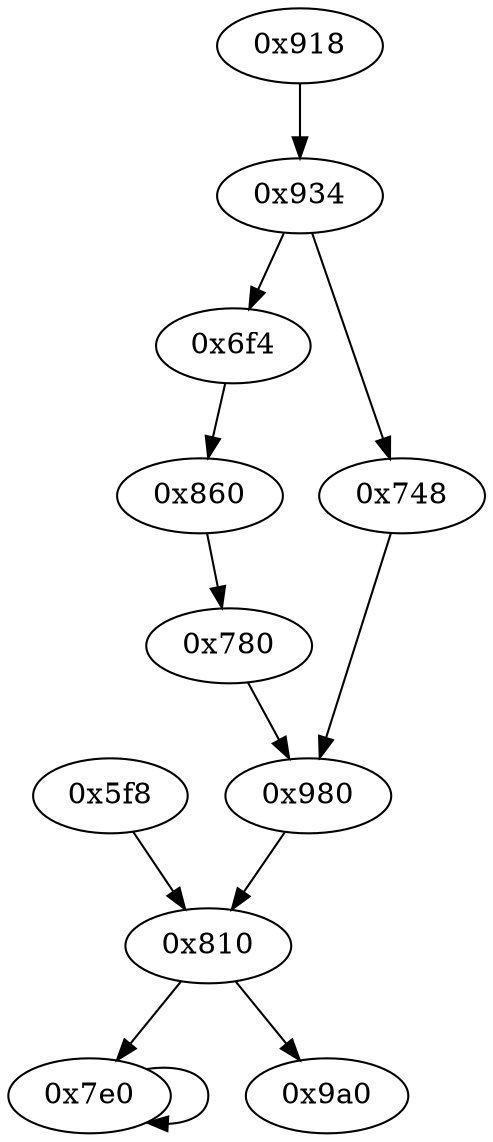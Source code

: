 digraph "" {
	graph ["edge"="{}",
		file="/Users/mark/Documents/deobfus-2019-ccs/ALL-CFG/small-programs/1b-1-2-1-1-gt127-1-0-1/1528_recovered.dot",
		"graph"="{u'file': u'/Users/mark/Documents/deobfus-2019-ccs/ALL-CFG/small-programs/1b-1-2-1-1-gt127-1-0-1/1528_recovered.dot'}",
		"node"="{u'opcode': u''}"
	];
	"0x934"	 [opcode="[u'ldrb', u'ldr', u'ldr', u'cmp', u'mov', u'b']"];
	"0x6f4"	 [opcode="[u'ldr', u'mov', u'cmp', u'mov']"];
	"0x934" -> "0x6f4" [key=0];
"0x748" [opcode="[u'ldr', u'ldr', u'ldr', u'add', u'b']"];
"0x934" -> "0x748" [key=0];
"0x980" [opcode="[u'ldr', u'ldr', u'ldr', u'mov', u'add', u'add', u'sub', u'b']"];
"0x810" [opcode="[u'ldr', u'str', u'str', u'ldr', u'ldrb', u'str', u'ldr', u'ldr', u'ldr', u'ldr', u'cmp', u'mov', u'b']"];
"0x980" -> "0x810" [key=0];
"0x7e0" [opcode="[u'ldr', u'mov', u'cmp', u'mov', u'b']"];
"0x810" -> "0x7e0" [key=0];
"0x9a0" [opcode="[u'ldr', u'ldr', u'add', u'bl', u'mov', u'sub', u'pop']"];
"0x810" -> "0x9a0" [key=0];
"0x780" [opcode="[u'ldr', u'ldr', u'b']"];
"0x780" -> "0x980" [key=0];
"0x918" [opcode="[u'ldr', u'ldr', u'cmp', u'mov', u'mov', u'strb', u'b']"];
"0x918" -> "0x934" [key=0];
"0x7e0" -> "0x7e0" [key=0];
"0x860" [opcode="[u'ldr', u'ldr', u'ldr', u'mul', u'str', u'b']"];
"0x6f4" -> "0x860" [key=0];
"0x748" -> "0x980" [key=0];
"0x860" -> "0x780" [key=0];
"0x5f8" [opcode="[u'push', u'add', u'sub', u'ldr', u'str', u'mov', u'mov', u'ldr', u'ldr', u'sub', u'sub', u'add', u'mul', u'mvn', u'eor', u'and', \
u'ldr', u'mov', u'mov', u'ldr', u'ldr', u'ldr', u'cmp', u'mov', u'str', u'mov', u'orr', u'mov', u'teq', u'mov', u'cmp', u'mov', \
u'mov', u'cmp', u'eor', u'mov', u'strb', u'strb', u'eor', u'and', u'orr', u'ldr', u'mov', u'orr', u'str', u'ldr', u'ldr', u'mov', \
u'str', u'ldr', u'str', u'mov', u'cmp', u'ldr', u'ldr', u'ldr', u'ldr', u'str', u'mov', u'ldr', u'ldr', u'str', u'b']"];
"0x5f8" -> "0x810" [key=0];
}
